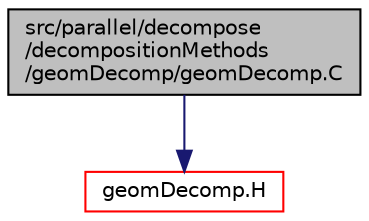 digraph "src/parallel/decompose/decompositionMethods/geomDecomp/geomDecomp.C"
{
  bgcolor="transparent";
  edge [fontname="Helvetica",fontsize="10",labelfontname="Helvetica",labelfontsize="10"];
  node [fontname="Helvetica",fontsize="10",shape=record];
  Node1 [label="src/parallel/decompose\l/decompositionMethods\l/geomDecomp/geomDecomp.C",height=0.2,width=0.4,color="black", fillcolor="grey75", style="filled", fontcolor="black"];
  Node1 -> Node2 [color="midnightblue",fontsize="10",style="solid",fontname="Helvetica"];
  Node2 [label="geomDecomp.H",height=0.2,width=0.4,color="red",URL="$a09287.html"];
}
